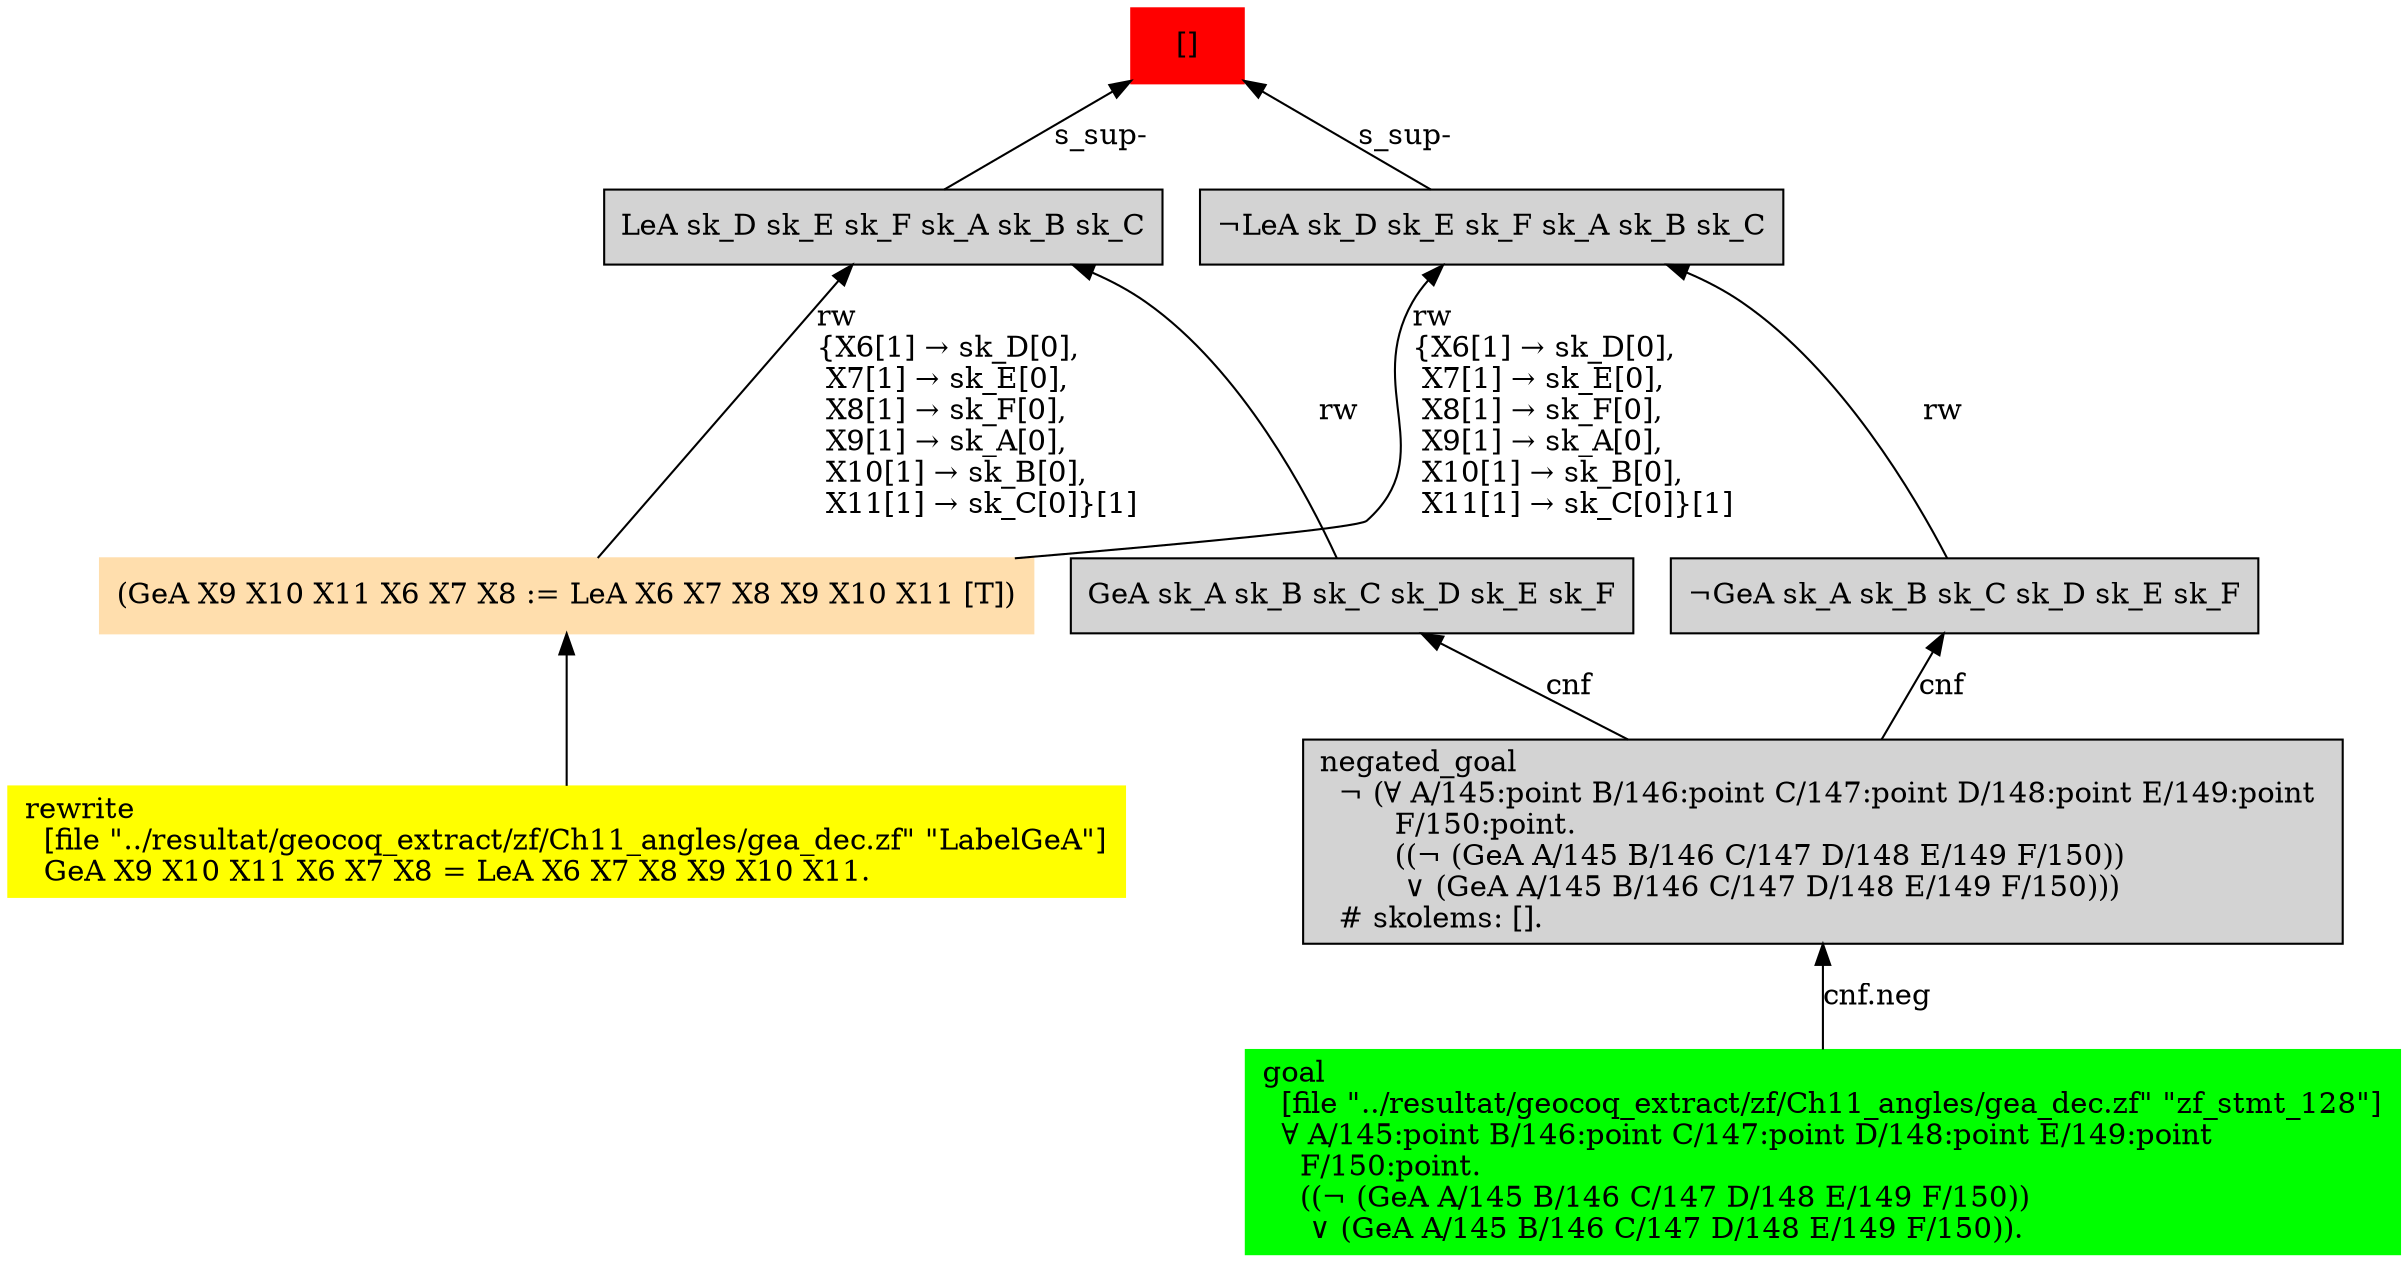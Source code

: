 digraph "unsat_graph" {
  vertex_0 [color=red, label="[]", shape=box, style=filled];
  vertex_0 -> vertex_1 [label="s_sup-\l", dir="back"];
  vertex_1 [shape=box, label="¬LeA sk_D sk_E sk_F sk_A sk_B sk_C\l", style=filled];
  vertex_1 -> vertex_2 [label="rw\l\{X6[1] → sk_D[0], \l X7[1] → sk_E[0], \l X8[1] → sk_F[0], \l X9[1] → sk_A[0], \l X10[1] → sk_B[0], \l X11[1] → sk_C[0]\}[1]\l", dir="back"];
  vertex_2 [color=navajowhite, shape=box, label="(GeA X9 X10 X11 X6 X7 X8 := LeA X6 X7 X8 X9 X10 X11 [T])\l", style=filled];
  vertex_2 -> vertex_3 [label="", dir="back"];
  vertex_3 [color=yellow, shape=box, label="rewrite\l  [file \"../resultat/geocoq_extract/zf/Ch11_angles/gea_dec.zf\" \"LabelGeA\"]\l  GeA X9 X10 X11 X6 X7 X8 = LeA X6 X7 X8 X9 X10 X11.\l", style=filled];
  vertex_1 -> vertex_4 [label="rw", dir="back"];
  vertex_4 [shape=box, label="¬GeA sk_A sk_B sk_C sk_D sk_E sk_F\l", style=filled];
  vertex_4 -> vertex_5 [label="cnf", dir="back"];
  vertex_5 [shape=box, label="negated_goal\l  ¬ (∀ A/145:point B/146:point C/147:point D/148:point E/149:point \l        F/150:point.\l        ((¬ (GeA A/145 B/146 C/147 D/148 E/149 F/150))\l         ∨ (GeA A/145 B/146 C/147 D/148 E/149 F/150)))\l  # skolems: [].\l", style=filled];
  vertex_5 -> vertex_6 [label="cnf.neg", dir="back"];
  vertex_6 [color=green, shape=box, label="goal\l  [file \"../resultat/geocoq_extract/zf/Ch11_angles/gea_dec.zf\" \"zf_stmt_128\"]\l  ∀ A/145:point B/146:point C/147:point D/148:point E/149:point \l    F/150:point.\l    ((¬ (GeA A/145 B/146 C/147 D/148 E/149 F/150))\l     ∨ (GeA A/145 B/146 C/147 D/148 E/149 F/150)).\l", style=filled];
  vertex_0 -> vertex_7 [label="s_sup-\l", dir="back"];
  vertex_7 [shape=box, label="LeA sk_D sk_E sk_F sk_A sk_B sk_C\l", style=filled];
  vertex_7 -> vertex_2 [label="rw\l\{X6[1] → sk_D[0], \l X7[1] → sk_E[0], \l X8[1] → sk_F[0], \l X9[1] → sk_A[0], \l X10[1] → sk_B[0], \l X11[1] → sk_C[0]\}[1]\l", dir="back"];
  vertex_7 -> vertex_8 [label="rw", dir="back"];
  vertex_8 [shape=box, label="GeA sk_A sk_B sk_C sk_D sk_E sk_F\l", style=filled];
  vertex_8 -> vertex_5 [label="cnf", dir="back"];
  }


